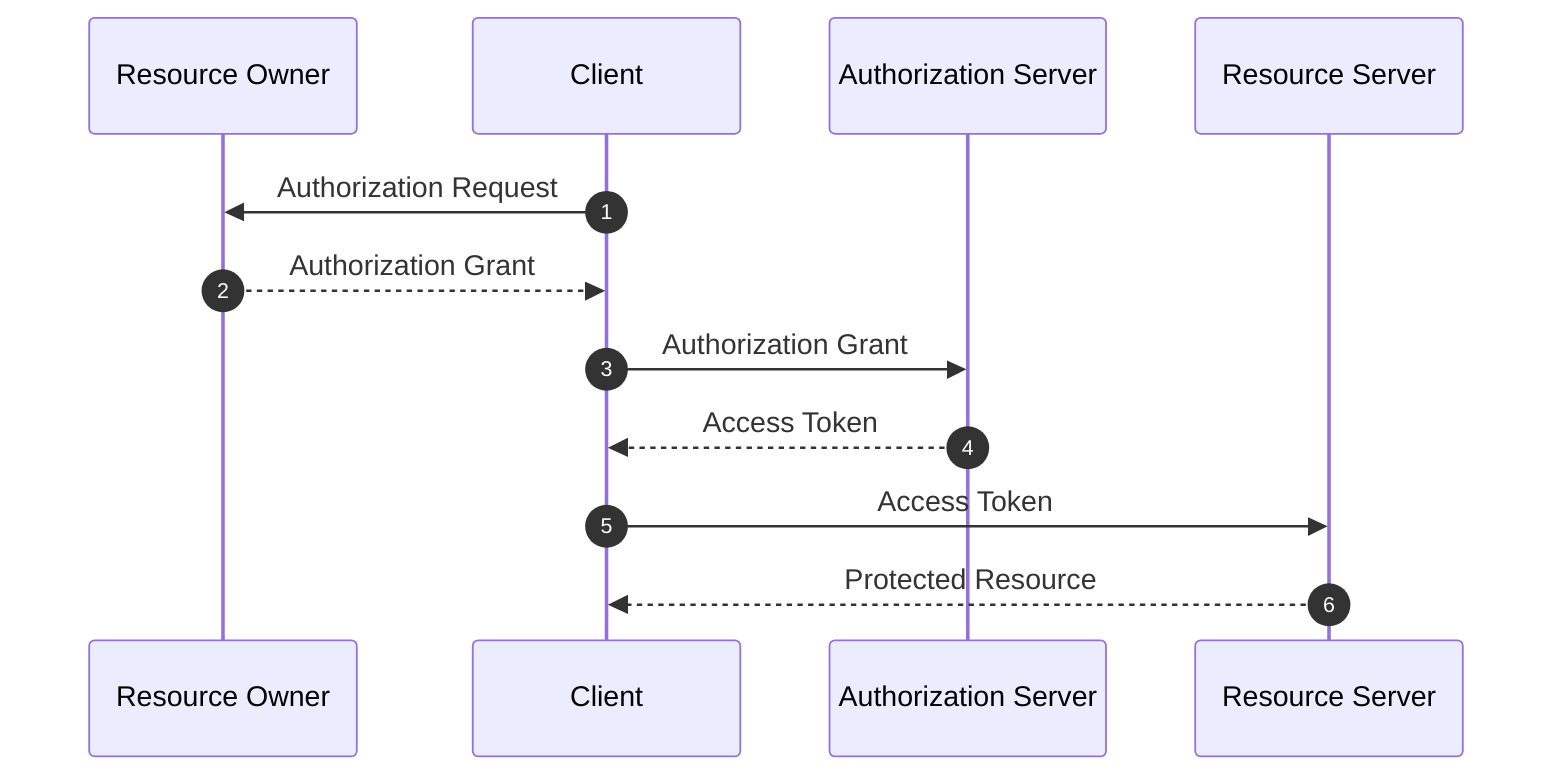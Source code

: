 sequenceDiagram
    autonumber
    participant RO as Resource Owner 
    participant C as Client
    participant AS as Authorization Server
    participant RS as Resource Server

    C->>RO: Authorization Request
    RO-->>C: Authorization Grant
    C->>AS: Authorization Grant
    AS-->>C: Access Token
    C->>RS: Access Token
    RS-->>C: Protected Resource